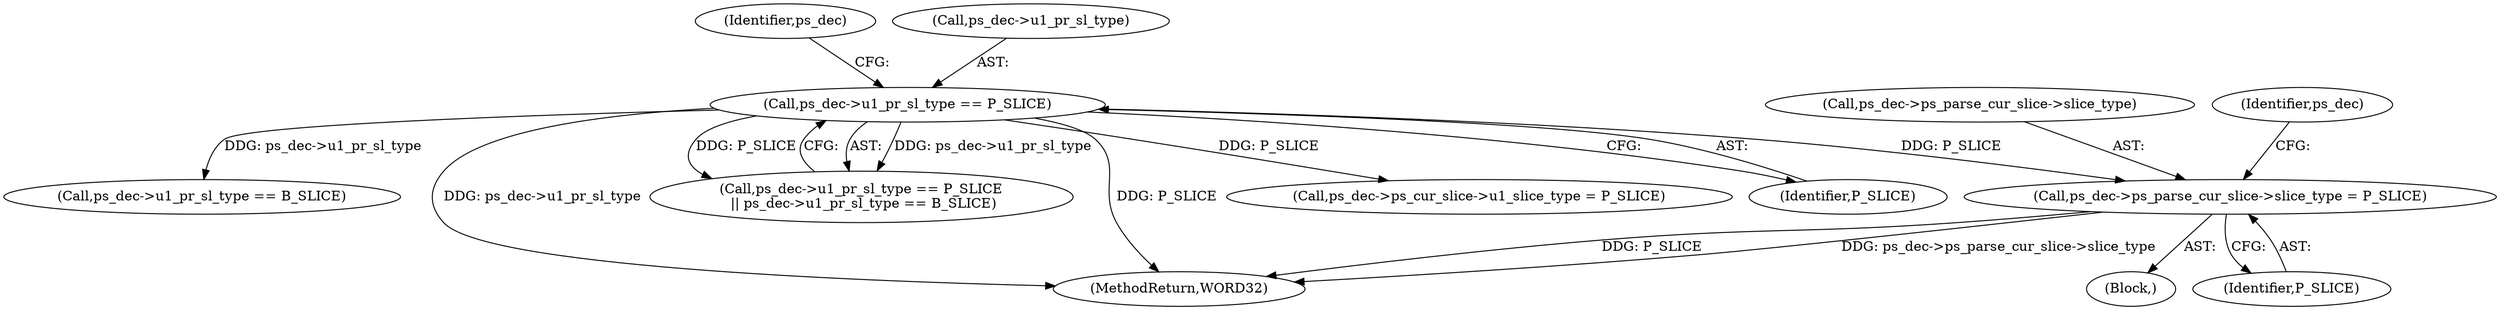 digraph "0_Android_a78887bcffbc2995cf9ed72e0697acf560875e9e_1@pointer" {
"1000927" [label="(Call,ps_dec->ps_parse_cur_slice->slice_type = P_SLICE)"];
"1000601" [label="(Call,ps_dec->u1_pr_sl_type == P_SLICE)"];
"1000933" [label="(Identifier,P_SLICE)"];
"1000600" [label="(Call,ps_dec->u1_pr_sl_type == P_SLICE\n || ps_dec->u1_pr_sl_type == B_SLICE)"];
"1000608" [label="(Identifier,ps_dec)"];
"1000928" [label="(Call,ps_dec->ps_parse_cur_slice->slice_type)"];
"1000927" [label="(Call,ps_dec->ps_parse_cur_slice->slice_type = P_SLICE)"];
"1000601" [label="(Call,ps_dec->u1_pr_sl_type == P_SLICE)"];
"1000606" [label="(Call,ps_dec->u1_pr_sl_type == B_SLICE)"];
"1000936" [label="(Identifier,ps_dec)"];
"1001350" [label="(MethodReturn,WORD32)"];
"1000136" [label="(Block,)"];
"1000602" [label="(Call,ps_dec->u1_pr_sl_type)"];
"1000920" [label="(Call,ps_dec->ps_cur_slice->u1_slice_type = P_SLICE)"];
"1000605" [label="(Identifier,P_SLICE)"];
"1000927" -> "1000136"  [label="AST: "];
"1000927" -> "1000933"  [label="CFG: "];
"1000928" -> "1000927"  [label="AST: "];
"1000933" -> "1000927"  [label="AST: "];
"1000936" -> "1000927"  [label="CFG: "];
"1000927" -> "1001350"  [label="DDG: P_SLICE"];
"1000927" -> "1001350"  [label="DDG: ps_dec->ps_parse_cur_slice->slice_type"];
"1000601" -> "1000927"  [label="DDG: P_SLICE"];
"1000601" -> "1000600"  [label="AST: "];
"1000601" -> "1000605"  [label="CFG: "];
"1000602" -> "1000601"  [label="AST: "];
"1000605" -> "1000601"  [label="AST: "];
"1000608" -> "1000601"  [label="CFG: "];
"1000600" -> "1000601"  [label="CFG: "];
"1000601" -> "1001350"  [label="DDG: ps_dec->u1_pr_sl_type"];
"1000601" -> "1001350"  [label="DDG: P_SLICE"];
"1000601" -> "1000600"  [label="DDG: ps_dec->u1_pr_sl_type"];
"1000601" -> "1000600"  [label="DDG: P_SLICE"];
"1000601" -> "1000606"  [label="DDG: ps_dec->u1_pr_sl_type"];
"1000601" -> "1000920"  [label="DDG: P_SLICE"];
}
